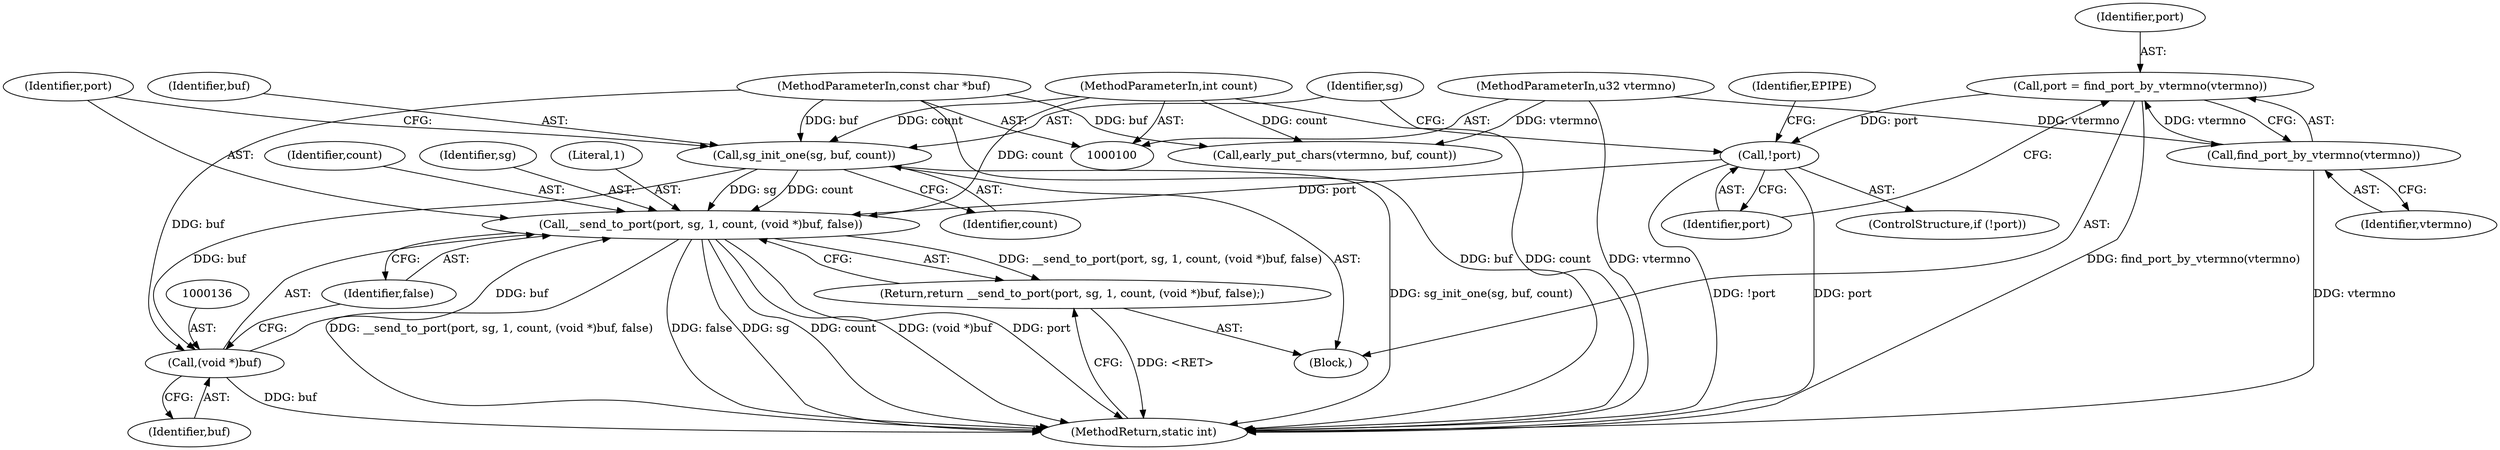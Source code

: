 digraph "1_linux_c4baad50297d84bde1a7ad45e50c73adae4a2192@API" {
"1000130" [label="(Call,__send_to_port(port, sg, 1, count, (void *)buf, false))"];
"1000120" [label="(Call,!port)"];
"1000115" [label="(Call,port = find_port_by_vtermno(vtermno))"];
"1000117" [label="(Call,find_port_by_vtermno(vtermno))"];
"1000101" [label="(MethodParameterIn,u32 vtermno)"];
"1000125" [label="(Call,sg_init_one(sg, buf, count))"];
"1000102" [label="(MethodParameterIn,const char *buf)"];
"1000103" [label="(MethodParameterIn,int count)"];
"1000135" [label="(Call,(void *)buf)"];
"1000129" [label="(Return,return __send_to_port(port, sg, 1, count, (void *)buf, false);)"];
"1000101" [label="(MethodParameterIn,u32 vtermno)"];
"1000117" [label="(Call,find_port_by_vtermno(vtermno))"];
"1000138" [label="(Identifier,false)"];
"1000119" [label="(ControlStructure,if (!port))"];
"1000103" [label="(MethodParameterIn,int count)"];
"1000115" [label="(Call,port = find_port_by_vtermno(vtermno))"];
"1000118" [label="(Identifier,vtermno)"];
"1000129" [label="(Return,return __send_to_port(port, sg, 1, count, (void *)buf, false);)"];
"1000135" [label="(Call,(void *)buf)"];
"1000111" [label="(Call,early_put_chars(vtermno, buf, count))"];
"1000131" [label="(Identifier,port)"];
"1000133" [label="(Literal,1)"];
"1000134" [label="(Identifier,count)"];
"1000104" [label="(Block,)"];
"1000128" [label="(Identifier,count)"];
"1000126" [label="(Identifier,sg)"];
"1000102" [label="(MethodParameterIn,const char *buf)"];
"1000125" [label="(Call,sg_init_one(sg, buf, count))"];
"1000132" [label="(Identifier,sg)"];
"1000116" [label="(Identifier,port)"];
"1000139" [label="(MethodReturn,static int)"];
"1000120" [label="(Call,!port)"];
"1000137" [label="(Identifier,buf)"];
"1000127" [label="(Identifier,buf)"];
"1000130" [label="(Call,__send_to_port(port, sg, 1, count, (void *)buf, false))"];
"1000121" [label="(Identifier,port)"];
"1000124" [label="(Identifier,EPIPE)"];
"1000130" -> "1000129"  [label="AST: "];
"1000130" -> "1000138"  [label="CFG: "];
"1000131" -> "1000130"  [label="AST: "];
"1000132" -> "1000130"  [label="AST: "];
"1000133" -> "1000130"  [label="AST: "];
"1000134" -> "1000130"  [label="AST: "];
"1000135" -> "1000130"  [label="AST: "];
"1000138" -> "1000130"  [label="AST: "];
"1000129" -> "1000130"  [label="CFG: "];
"1000130" -> "1000139"  [label="DDG: __send_to_port(port, sg, 1, count, (void *)buf, false)"];
"1000130" -> "1000139"  [label="DDG: false"];
"1000130" -> "1000139"  [label="DDG: sg"];
"1000130" -> "1000139"  [label="DDG: count"];
"1000130" -> "1000139"  [label="DDG: (void *)buf"];
"1000130" -> "1000139"  [label="DDG: port"];
"1000130" -> "1000129"  [label="DDG: __send_to_port(port, sg, 1, count, (void *)buf, false)"];
"1000120" -> "1000130"  [label="DDG: port"];
"1000125" -> "1000130"  [label="DDG: sg"];
"1000125" -> "1000130"  [label="DDG: count"];
"1000103" -> "1000130"  [label="DDG: count"];
"1000135" -> "1000130"  [label="DDG: buf"];
"1000120" -> "1000119"  [label="AST: "];
"1000120" -> "1000121"  [label="CFG: "];
"1000121" -> "1000120"  [label="AST: "];
"1000124" -> "1000120"  [label="CFG: "];
"1000126" -> "1000120"  [label="CFG: "];
"1000120" -> "1000139"  [label="DDG: port"];
"1000120" -> "1000139"  [label="DDG: !port"];
"1000115" -> "1000120"  [label="DDG: port"];
"1000115" -> "1000104"  [label="AST: "];
"1000115" -> "1000117"  [label="CFG: "];
"1000116" -> "1000115"  [label="AST: "];
"1000117" -> "1000115"  [label="AST: "];
"1000121" -> "1000115"  [label="CFG: "];
"1000115" -> "1000139"  [label="DDG: find_port_by_vtermno(vtermno)"];
"1000117" -> "1000115"  [label="DDG: vtermno"];
"1000117" -> "1000118"  [label="CFG: "];
"1000118" -> "1000117"  [label="AST: "];
"1000117" -> "1000139"  [label="DDG: vtermno"];
"1000101" -> "1000117"  [label="DDG: vtermno"];
"1000101" -> "1000100"  [label="AST: "];
"1000101" -> "1000139"  [label="DDG: vtermno"];
"1000101" -> "1000111"  [label="DDG: vtermno"];
"1000125" -> "1000104"  [label="AST: "];
"1000125" -> "1000128"  [label="CFG: "];
"1000126" -> "1000125"  [label="AST: "];
"1000127" -> "1000125"  [label="AST: "];
"1000128" -> "1000125"  [label="AST: "];
"1000131" -> "1000125"  [label="CFG: "];
"1000125" -> "1000139"  [label="DDG: sg_init_one(sg, buf, count)"];
"1000102" -> "1000125"  [label="DDG: buf"];
"1000103" -> "1000125"  [label="DDG: count"];
"1000125" -> "1000135"  [label="DDG: buf"];
"1000102" -> "1000100"  [label="AST: "];
"1000102" -> "1000139"  [label="DDG: buf"];
"1000102" -> "1000111"  [label="DDG: buf"];
"1000102" -> "1000135"  [label="DDG: buf"];
"1000103" -> "1000100"  [label="AST: "];
"1000103" -> "1000139"  [label="DDG: count"];
"1000103" -> "1000111"  [label="DDG: count"];
"1000135" -> "1000137"  [label="CFG: "];
"1000136" -> "1000135"  [label="AST: "];
"1000137" -> "1000135"  [label="AST: "];
"1000138" -> "1000135"  [label="CFG: "];
"1000135" -> "1000139"  [label="DDG: buf"];
"1000129" -> "1000104"  [label="AST: "];
"1000139" -> "1000129"  [label="CFG: "];
"1000129" -> "1000139"  [label="DDG: <RET>"];
}

